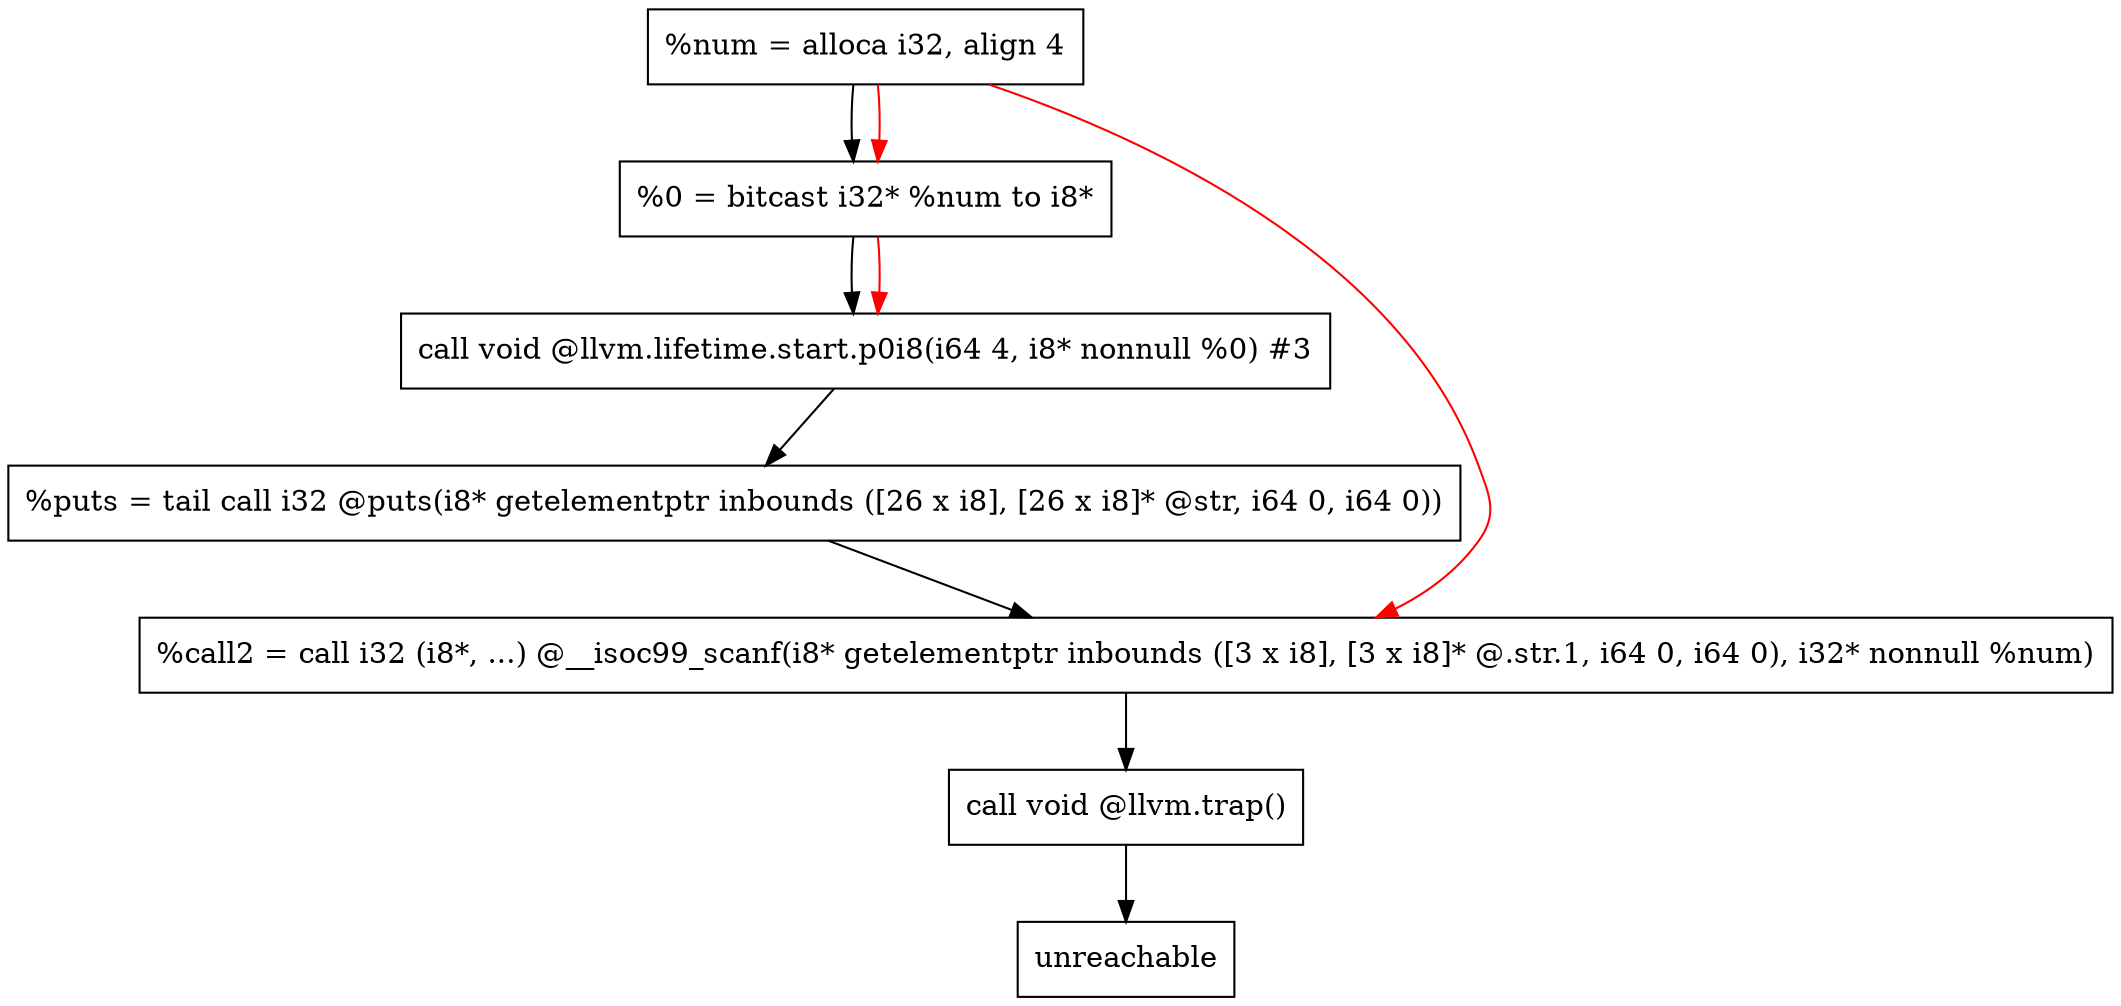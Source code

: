 digraph "CDFG for'func' function" {
	Node0x55699faa5308[shape=record, label="  %num = alloca i32, align 4"];
	Node0x55699faa59a8[shape=record, label="  %0 = bitcast i32* %num to i8*"];
	Node0x55699faa5e08[shape=record, label="  call void @llvm.lifetime.start.p0i8(i64 4, i8* nonnull %0) #3"];
	Node0x55699faa6220[shape=record, label="  %puts = tail call i32 @puts(i8* getelementptr inbounds ([26 x i8], [26 x i8]* @str, i64 0, i64 0))"];
	Node0x55699faa6488[shape=record, label="  %call2 = call i32 (i8*, ...) @__isoc99_scanf(i8* getelementptr inbounds ([3 x i8], [3 x i8]* @.str.1, i64 0, i64 0), i32* nonnull %num)"];
	Node0x55699faa66b8[shape=record, label="  call void @llvm.trap()"];
	Node0x55699faa6760[shape=record, label="  unreachable"];
	Node0x55699faa5308 -> Node0x55699faa59a8
	Node0x55699faa59a8 -> Node0x55699faa5e08
	Node0x55699faa5e08 -> Node0x55699faa6220
	Node0x55699faa6220 -> Node0x55699faa6488
	Node0x55699faa6488 -> Node0x55699faa66b8
	Node0x55699faa66b8 -> Node0x55699faa6760
edge [color=red]
	Node0x55699faa5308 -> Node0x55699faa59a8
	Node0x55699faa59a8 -> Node0x55699faa5e08
	Node0x55699faa5308 -> Node0x55699faa6488
}
